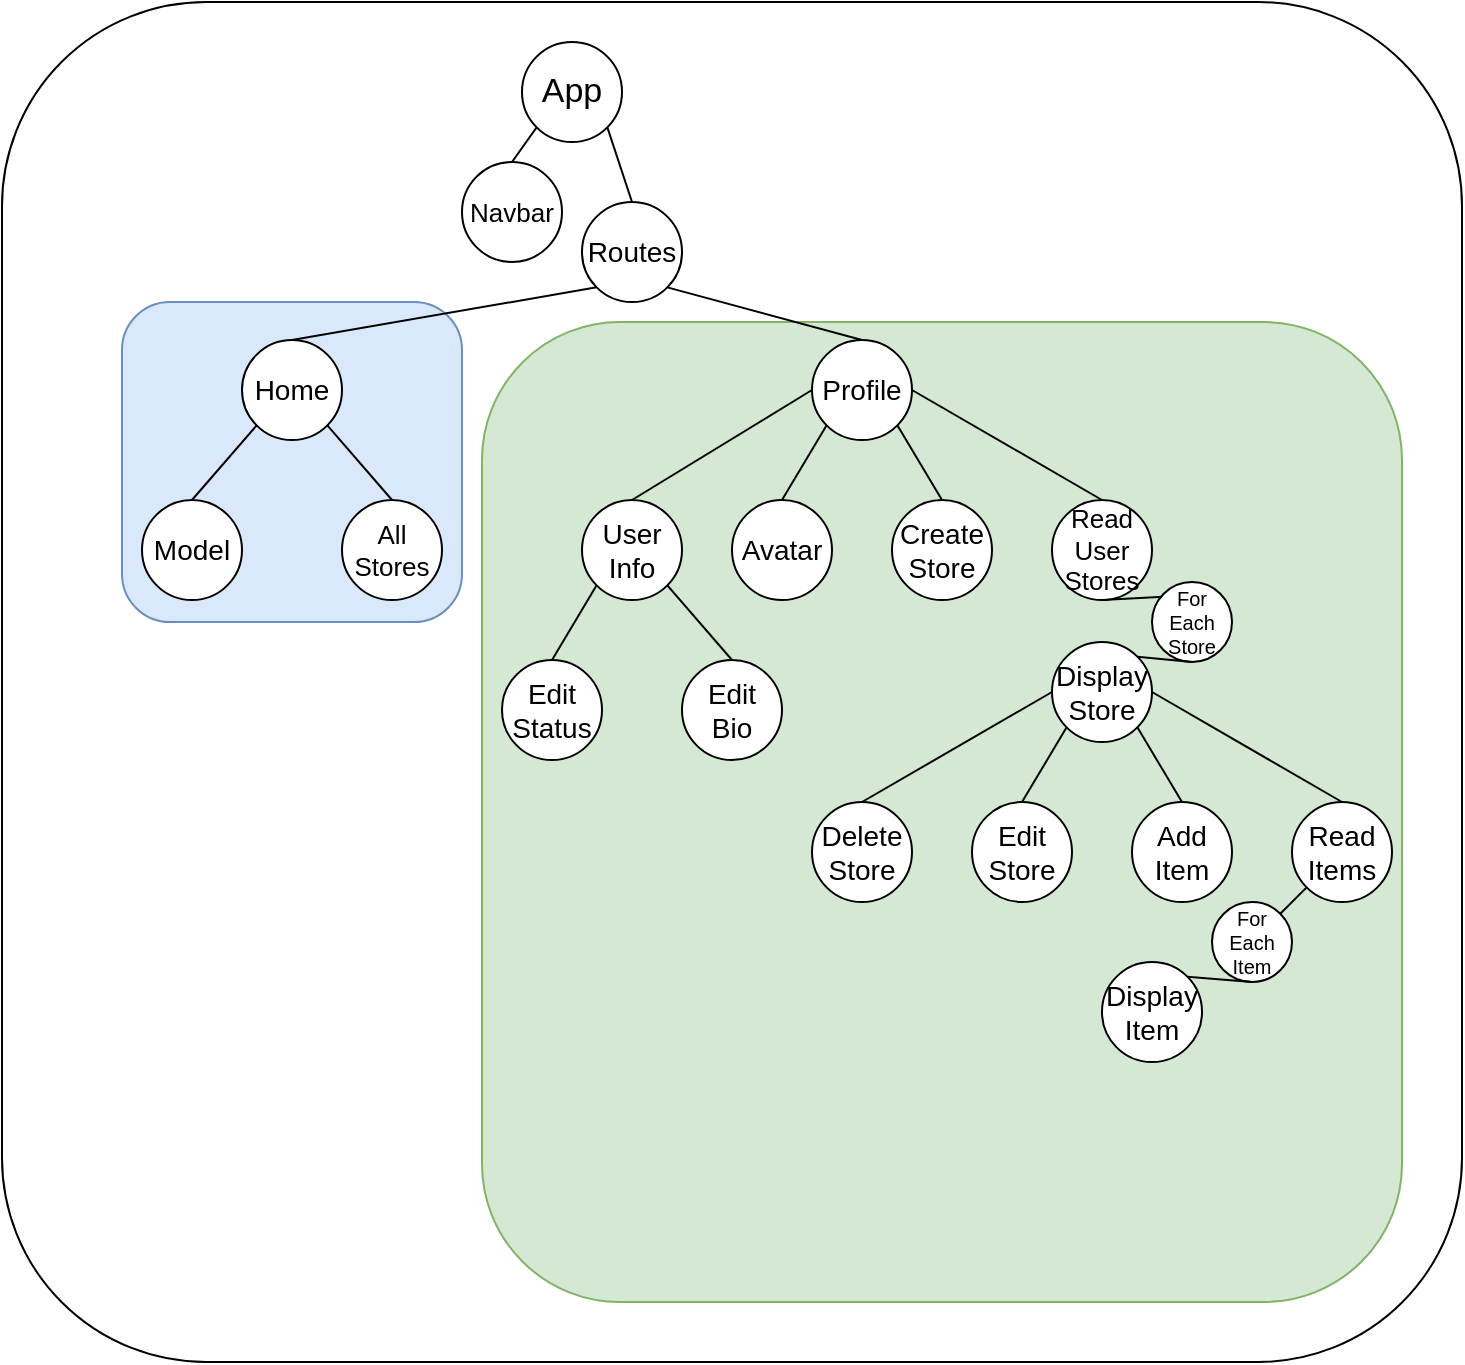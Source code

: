 <mxfile version="15.1.4" type="device"><diagram id="Eo8d2FFc0-vg12ZYfXpo" name="Page-1"><mxGraphModel dx="1422" dy="804" grid="1" gridSize="10" guides="1" tooltips="1" connect="1" arrows="1" fold="1" page="1" pageScale="1" pageWidth="850" pageHeight="1100" math="0" shadow="0"><root><mxCell id="0"/><mxCell id="1" parent="0"/><mxCell id="X0RcMJarVrrc908LbqSK-57" value="" style="rounded=1;whiteSpace=wrap;html=1;fontSize=13;" vertex="1" parent="1"><mxGeometry x="110" y="20" width="730" height="680" as="geometry"/></mxCell><mxCell id="X0RcMJarVrrc908LbqSK-56" value="&lt;p style=&quot;line-height: 100%&quot;&gt;&lt;br&gt;&lt;/p&gt;" style="rounded=1;whiteSpace=wrap;html=1;fontSize=13;fillColor=#d5e8d4;strokeColor=#82b366;align=left;" vertex="1" parent="1"><mxGeometry x="350" y="180" width="460" height="490" as="geometry"/></mxCell><mxCell id="X0RcMJarVrrc908LbqSK-55" value="&lt;p style=&quot;line-height: 100%&quot;&gt;&lt;br&gt;&lt;/p&gt;" style="rounded=1;whiteSpace=wrap;html=1;fontSize=13;fillColor=#dae8fc;strokeColor=#6c8ebf;align=left;" vertex="1" parent="1"><mxGeometry x="170" y="170" width="170" height="160" as="geometry"/></mxCell><mxCell id="X0RcMJarVrrc908LbqSK-1" value="App" style="ellipse;whiteSpace=wrap;html=1;aspect=fixed;fontSize=17;fontStyle=0" vertex="1" parent="1"><mxGeometry x="370" y="40" width="50" height="50" as="geometry"/></mxCell><mxCell id="X0RcMJarVrrc908LbqSK-2" value="Navbar" style="ellipse;whiteSpace=wrap;html=1;aspect=fixed;fontSize=13;fontStyle=0" vertex="1" parent="1"><mxGeometry x="340" y="100" width="50" height="50" as="geometry"/></mxCell><mxCell id="X0RcMJarVrrc908LbqSK-5" value="Routes" style="ellipse;whiteSpace=wrap;html=1;aspect=fixed;fontSize=14;fontStyle=0" vertex="1" parent="1"><mxGeometry x="400" y="120" width="50" height="50" as="geometry"/></mxCell><mxCell id="X0RcMJarVrrc908LbqSK-6" value="" style="endArrow=none;html=1;fontSize=17;entryX=0;entryY=1;entryDx=0;entryDy=0;exitX=0.5;exitY=0;exitDx=0;exitDy=0;" edge="1" parent="1" source="X0RcMJarVrrc908LbqSK-2" target="X0RcMJarVrrc908LbqSK-1"><mxGeometry width="50" height="50" relative="1" as="geometry"><mxPoint x="120" y="120" as="sourcePoint"/><mxPoint x="170" y="70" as="targetPoint"/></mxGeometry></mxCell><mxCell id="X0RcMJarVrrc908LbqSK-10" value="Home" style="ellipse;whiteSpace=wrap;html=1;aspect=fixed;fontSize=14;fontStyle=0" vertex="1" parent="1"><mxGeometry x="230" y="189" width="50" height="50" as="geometry"/></mxCell><mxCell id="X0RcMJarVrrc908LbqSK-11" value="Profile" style="ellipse;whiteSpace=wrap;html=1;aspect=fixed;fontSize=14;fontStyle=0" vertex="1" parent="1"><mxGeometry x="515" y="189" width="50" height="50" as="geometry"/></mxCell><mxCell id="X0RcMJarVrrc908LbqSK-13" value="" style="endArrow=none;html=1;fontSize=13;exitX=1;exitY=1;exitDx=0;exitDy=0;entryX=0.5;entryY=0;entryDx=0;entryDy=0;" edge="1" parent="1" source="X0RcMJarVrrc908LbqSK-1" target="X0RcMJarVrrc908LbqSK-5"><mxGeometry width="50" height="50" relative="1" as="geometry"><mxPoint x="520" y="140" as="sourcePoint"/><mxPoint x="570" y="90" as="targetPoint"/></mxGeometry></mxCell><mxCell id="X0RcMJarVrrc908LbqSK-14" value="" style="endArrow=none;html=1;fontSize=13;exitX=1;exitY=1;exitDx=0;exitDy=0;entryX=0.5;entryY=0;entryDx=0;entryDy=0;" edge="1" parent="1" source="X0RcMJarVrrc908LbqSK-5" target="X0RcMJarVrrc908LbqSK-11"><mxGeometry width="50" height="50" relative="1" as="geometry"><mxPoint x="422.678" y="92.678" as="sourcePoint"/><mxPoint x="455" y="140" as="targetPoint"/></mxGeometry></mxCell><mxCell id="X0RcMJarVrrc908LbqSK-15" value="" style="endArrow=none;html=1;fontSize=13;exitX=0.5;exitY=0;exitDx=0;exitDy=0;entryX=0;entryY=1;entryDx=0;entryDy=0;" edge="1" parent="1" source="X0RcMJarVrrc908LbqSK-10" target="X0RcMJarVrrc908LbqSK-5"><mxGeometry width="50" height="50" relative="1" as="geometry"><mxPoint x="432.678" y="102.678" as="sourcePoint"/><mxPoint x="465" y="150" as="targetPoint"/></mxGeometry></mxCell><mxCell id="X0RcMJarVrrc908LbqSK-17" value="Model" style="ellipse;whiteSpace=wrap;html=1;aspect=fixed;fontSize=14;fontStyle=0" vertex="1" parent="1"><mxGeometry x="180" y="269" width="50" height="50" as="geometry"/></mxCell><mxCell id="X0RcMJarVrrc908LbqSK-18" value="All&lt;br style=&quot;font-size: 13px;&quot;&gt;Stores" style="ellipse;whiteSpace=wrap;html=1;aspect=fixed;fontSize=13;fontStyle=0" vertex="1" parent="1"><mxGeometry x="280" y="269" width="50" height="50" as="geometry"/></mxCell><mxCell id="X0RcMJarVrrc908LbqSK-19" value="" style="endArrow=none;html=1;fontSize=13;entryX=0;entryY=1;entryDx=0;entryDy=0;exitX=0.5;exitY=0;exitDx=0;exitDy=0;" edge="1" parent="1" source="X0RcMJarVrrc908LbqSK-17" target="X0RcMJarVrrc908LbqSK-10"><mxGeometry width="50" height="50" relative="1" as="geometry"><mxPoint x="150" y="229" as="sourcePoint"/><mxPoint x="200" y="179" as="targetPoint"/></mxGeometry></mxCell><mxCell id="X0RcMJarVrrc908LbqSK-20" value="" style="endArrow=none;html=1;fontSize=13;entryX=1;entryY=1;entryDx=0;entryDy=0;exitX=0.5;exitY=0;exitDx=0;exitDy=0;" edge="1" parent="1" source="X0RcMJarVrrc908LbqSK-18" target="X0RcMJarVrrc908LbqSK-10"><mxGeometry width="50" height="50" relative="1" as="geometry"><mxPoint x="275" y="279" as="sourcePoint"/><mxPoint x="327.322" y="241.678" as="targetPoint"/></mxGeometry></mxCell><mxCell id="X0RcMJarVrrc908LbqSK-21" value="User&lt;br&gt;Info" style="ellipse;whiteSpace=wrap;html=1;aspect=fixed;fontSize=14;fontStyle=0" vertex="1" parent="1"><mxGeometry x="400" y="269" width="50" height="50" as="geometry"/></mxCell><mxCell id="X0RcMJarVrrc908LbqSK-22" value="Create&lt;br&gt;Store" style="ellipse;whiteSpace=wrap;html=1;aspect=fixed;fontSize=14;fontStyle=0" vertex="1" parent="1"><mxGeometry x="555" y="269" width="50" height="50" as="geometry"/></mxCell><mxCell id="X0RcMJarVrrc908LbqSK-23" value="Read User&lt;br style=&quot;font-size: 13px;&quot;&gt;Stores" style="ellipse;whiteSpace=wrap;html=1;aspect=fixed;fontSize=13;fontStyle=0" vertex="1" parent="1"><mxGeometry x="635" y="269" width="50" height="50" as="geometry"/></mxCell><mxCell id="X0RcMJarVrrc908LbqSK-24" value="Avatar" style="ellipse;whiteSpace=wrap;html=1;aspect=fixed;fontSize=14;fontStyle=0" vertex="1" parent="1"><mxGeometry x="475" y="269" width="50" height="50" as="geometry"/></mxCell><mxCell id="X0RcMJarVrrc908LbqSK-25" value="" style="endArrow=none;html=1;fontSize=13;entryX=0;entryY=0.5;entryDx=0;entryDy=0;exitX=0.5;exitY=0;exitDx=0;exitDy=0;" edge="1" parent="1" source="X0RcMJarVrrc908LbqSK-21" target="X0RcMJarVrrc908LbqSK-11"><mxGeometry width="50" height="50" relative="1" as="geometry"><mxPoint x="385" y="239" as="sourcePoint"/><mxPoint x="435" y="189" as="targetPoint"/></mxGeometry></mxCell><mxCell id="X0RcMJarVrrc908LbqSK-26" value="" style="endArrow=none;html=1;fontSize=13;entryX=0;entryY=1;entryDx=0;entryDy=0;exitX=0.5;exitY=0;exitDx=0;exitDy=0;" edge="1" parent="1" source="X0RcMJarVrrc908LbqSK-24" target="X0RcMJarVrrc908LbqSK-11"><mxGeometry width="50" height="50" relative="1" as="geometry"><mxPoint x="435" y="279" as="sourcePoint"/><mxPoint x="532.322" y="241.678" as="targetPoint"/></mxGeometry></mxCell><mxCell id="X0RcMJarVrrc908LbqSK-27" value="" style="endArrow=none;html=1;fontSize=13;entryX=1;entryY=1;entryDx=0;entryDy=0;exitX=0.5;exitY=0;exitDx=0;exitDy=0;" edge="1" parent="1" source="X0RcMJarVrrc908LbqSK-22" target="X0RcMJarVrrc908LbqSK-11"><mxGeometry width="50" height="50" relative="1" as="geometry"><mxPoint x="510" y="279" as="sourcePoint"/><mxPoint x="550" y="249" as="targetPoint"/></mxGeometry></mxCell><mxCell id="X0RcMJarVrrc908LbqSK-28" value="" style="endArrow=none;html=1;fontSize=13;entryX=1;entryY=0.5;entryDx=0;entryDy=0;exitX=0.5;exitY=0;exitDx=0;exitDy=0;" edge="1" parent="1" source="X0RcMJarVrrc908LbqSK-23" target="X0RcMJarVrrc908LbqSK-11"><mxGeometry width="50" height="50" relative="1" as="geometry"><mxPoint x="590" y="279" as="sourcePoint"/><mxPoint x="550" y="249" as="targetPoint"/></mxGeometry></mxCell><mxCell id="X0RcMJarVrrc908LbqSK-31" value="" style="endArrow=none;html=1;fontSize=10;entryX=0.5;entryY=1;entryDx=0;entryDy=0;exitX=1;exitY=0;exitDx=0;exitDy=0;startArrow=none;" edge="1" parent="1" source="X0RcMJarVrrc908LbqSK-30" target="X0RcMJarVrrc908LbqSK-23"><mxGeometry width="50" height="50" relative="1" as="geometry"><mxPoint x="610" y="490" as="sourcePoint"/><mxPoint x="660" y="440" as="targetPoint"/></mxGeometry></mxCell><mxCell id="X0RcMJarVrrc908LbqSK-33" value="Display&lt;br&gt;Store" style="ellipse;whiteSpace=wrap;html=1;aspect=fixed;fontSize=14;fontStyle=0" vertex="1" parent="1"><mxGeometry x="635" y="340" width="50" height="50" as="geometry"/></mxCell><mxCell id="X0RcMJarVrrc908LbqSK-30" value="For Each Store" style="ellipse;whiteSpace=wrap;html=1;aspect=fixed;fontSize=10;fontStyle=0;labelBorderColor=none;" vertex="1" parent="1"><mxGeometry x="685" y="310" width="40" height="40" as="geometry"/></mxCell><mxCell id="X0RcMJarVrrc908LbqSK-34" value="" style="endArrow=none;html=1;fontSize=10;entryX=0.5;entryY=1;entryDx=0;entryDy=0;exitX=1;exitY=0;exitDx=0;exitDy=0;" edge="1" parent="1" source="X0RcMJarVrrc908LbqSK-33" target="X0RcMJarVrrc908LbqSK-30"><mxGeometry width="50" height="50" relative="1" as="geometry"><mxPoint x="677.678" y="347.322" as="sourcePoint"/><mxPoint x="780" y="290" as="targetPoint"/></mxGeometry></mxCell><mxCell id="X0RcMJarVrrc908LbqSK-35" value="Delete Store" style="ellipse;whiteSpace=wrap;html=1;aspect=fixed;fontSize=14;fontStyle=0" vertex="1" parent="1"><mxGeometry x="515" y="420" width="50" height="50" as="geometry"/></mxCell><mxCell id="X0RcMJarVrrc908LbqSK-36" value="Edit Store" style="ellipse;whiteSpace=wrap;html=1;aspect=fixed;fontSize=14;fontStyle=0" vertex="1" parent="1"><mxGeometry x="595" y="420" width="50" height="50" as="geometry"/></mxCell><mxCell id="X0RcMJarVrrc908LbqSK-37" value="Add Item" style="ellipse;whiteSpace=wrap;html=1;aspect=fixed;fontSize=14;fontStyle=0" vertex="1" parent="1"><mxGeometry x="675" y="420" width="50" height="50" as="geometry"/></mxCell><mxCell id="X0RcMJarVrrc908LbqSK-38" value="Read Items" style="ellipse;whiteSpace=wrap;html=1;aspect=fixed;fontSize=14;fontStyle=0" vertex="1" parent="1"><mxGeometry x="755" y="420" width="50" height="50" as="geometry"/></mxCell><mxCell id="X0RcMJarVrrc908LbqSK-39" value="" style="endArrow=none;html=1;fontSize=13;fontColor=#000000;entryX=0;entryY=0.5;entryDx=0;entryDy=0;exitX=0.5;exitY=0;exitDx=0;exitDy=0;" edge="1" parent="1" source="X0RcMJarVrrc908LbqSK-35" target="X0RcMJarVrrc908LbqSK-33"><mxGeometry width="50" height="50" relative="1" as="geometry"><mxPoint x="295" y="450" as="sourcePoint"/><mxPoint x="345" y="400" as="targetPoint"/></mxGeometry></mxCell><mxCell id="X0RcMJarVrrc908LbqSK-40" value="" style="endArrow=none;html=1;fontSize=13;fontColor=#000000;entryX=1;entryY=0.5;entryDx=0;entryDy=0;exitX=0.5;exitY=0;exitDx=0;exitDy=0;" edge="1" parent="1" source="X0RcMJarVrrc908LbqSK-38" target="X0RcMJarVrrc908LbqSK-33"><mxGeometry width="50" height="50" relative="1" as="geometry"><mxPoint x="550" y="430" as="sourcePoint"/><mxPoint x="645" y="375" as="targetPoint"/></mxGeometry></mxCell><mxCell id="X0RcMJarVrrc908LbqSK-41" value="" style="endArrow=none;html=1;fontSize=13;fontColor=#000000;entryX=1;entryY=1;entryDx=0;entryDy=0;exitX=0.5;exitY=0;exitDx=0;exitDy=0;" edge="1" parent="1" source="X0RcMJarVrrc908LbqSK-37" target="X0RcMJarVrrc908LbqSK-33"><mxGeometry width="50" height="50" relative="1" as="geometry"><mxPoint x="790" y="430" as="sourcePoint"/><mxPoint x="695" y="375" as="targetPoint"/></mxGeometry></mxCell><mxCell id="X0RcMJarVrrc908LbqSK-42" value="" style="endArrow=none;html=1;fontSize=13;fontColor=#000000;entryX=0;entryY=1;entryDx=0;entryDy=0;exitX=0.5;exitY=0;exitDx=0;exitDy=0;" edge="1" parent="1" source="X0RcMJarVrrc908LbqSK-36" target="X0RcMJarVrrc908LbqSK-33"><mxGeometry width="50" height="50" relative="1" as="geometry"><mxPoint x="710" y="430" as="sourcePoint"/><mxPoint x="687.678" y="392.678" as="targetPoint"/></mxGeometry></mxCell><mxCell id="X0RcMJarVrrc908LbqSK-44" value="" style="endArrow=none;html=1;fontSize=10;entryX=0;entryY=1;entryDx=0;entryDy=0;exitX=1;exitY=0;exitDx=0;exitDy=0;startArrow=none;" edge="1" parent="1" source="X0RcMJarVrrc908LbqSK-45" target="X0RcMJarVrrc908LbqSK-38"><mxGeometry width="50" height="50" relative="1" as="geometry"><mxPoint x="692.32" y="610" as="sourcePoint"/><mxPoint x="767.32" y="470" as="targetPoint"/></mxGeometry></mxCell><mxCell id="X0RcMJarVrrc908LbqSK-45" value="For Each Item" style="ellipse;whiteSpace=wrap;html=1;aspect=fixed;fontSize=10;fontStyle=0;labelBorderColor=none;" vertex="1" parent="1"><mxGeometry x="715" y="470" width="40" height="40" as="geometry"/></mxCell><mxCell id="X0RcMJarVrrc908LbqSK-46" value="" style="endArrow=none;html=1;fontSize=10;entryX=0.5;entryY=1;entryDx=0;entryDy=0;exitX=1;exitY=0;exitDx=0;exitDy=0;" edge="1" parent="1" target="X0RcMJarVrrc908LbqSK-45" source="X0RcMJarVrrc908LbqSK-47"><mxGeometry width="50" height="50" relative="1" as="geometry"><mxPoint x="664.998" y="527.322" as="sourcePoint"/><mxPoint x="767.32" y="470" as="targetPoint"/></mxGeometry></mxCell><mxCell id="X0RcMJarVrrc908LbqSK-47" value="Display Item" style="ellipse;whiteSpace=wrap;html=1;aspect=fixed;fontSize=14;fontStyle=0" vertex="1" parent="1"><mxGeometry x="660" y="500" width="50" height="50" as="geometry"/></mxCell><mxCell id="X0RcMJarVrrc908LbqSK-49" style="edgeStyle=orthogonalEdgeStyle;rounded=0;orthogonalLoop=1;jettySize=auto;html=1;exitX=0.5;exitY=1;exitDx=0;exitDy=0;fontSize=13;fontColor=#000000;" edge="1" parent="1" source="X0RcMJarVrrc908LbqSK-21" target="X0RcMJarVrrc908LbqSK-21"><mxGeometry relative="1" as="geometry"/></mxCell><mxCell id="X0RcMJarVrrc908LbqSK-50" value="Edit Bio" style="ellipse;whiteSpace=wrap;html=1;aspect=fixed;fontSize=14;fontStyle=0" vertex="1" parent="1"><mxGeometry x="450" y="349" width="50" height="50" as="geometry"/></mxCell><mxCell id="X0RcMJarVrrc908LbqSK-51" value="Edit Status" style="ellipse;whiteSpace=wrap;html=1;aspect=fixed;fontSize=14;fontStyle=0" vertex="1" parent="1"><mxGeometry x="360" y="349" width="50" height="50" as="geometry"/></mxCell><mxCell id="X0RcMJarVrrc908LbqSK-52" value="" style="endArrow=none;html=1;fontSize=13;entryX=0;entryY=1;entryDx=0;entryDy=0;exitX=0.5;exitY=0;exitDx=0;exitDy=0;" edge="1" parent="1" source="X0RcMJarVrrc908LbqSK-51" target="X0RcMJarVrrc908LbqSK-21"><mxGeometry width="50" height="50" relative="1" as="geometry"><mxPoint x="300" y="455" as="sourcePoint"/><mxPoint x="440" y="369" as="targetPoint"/></mxGeometry></mxCell><mxCell id="X0RcMJarVrrc908LbqSK-53" value="" style="endArrow=none;html=1;fontSize=13;entryX=1;entryY=1;entryDx=0;entryDy=0;exitX=0.5;exitY=0;exitDx=0;exitDy=0;" edge="1" parent="1" source="X0RcMJarVrrc908LbqSK-50" target="X0RcMJarVrrc908LbqSK-21"><mxGeometry width="50" height="50" relative="1" as="geometry"><mxPoint x="385" y="359" as="sourcePoint"/><mxPoint x="417.322" y="321.678" as="targetPoint"/></mxGeometry></mxCell></root></mxGraphModel></diagram></mxfile>